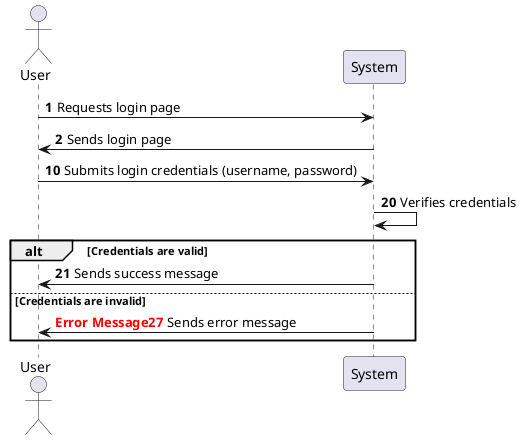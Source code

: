 @startuml signup
actor User
participant System

autonumber
User -> System: Requests login page
System -> User: Sends login page
autonumber 10
User -> System: Submits login credentials (username, password)
autonumber 20
System -> System: Verifies credentials

alt Credentials are valid
    System -> User: Sends success message
else Credentials are invalid
autonumber 27 "<font color=red><b>Error Message"
    System -> User: Sends error message
end

@enduml